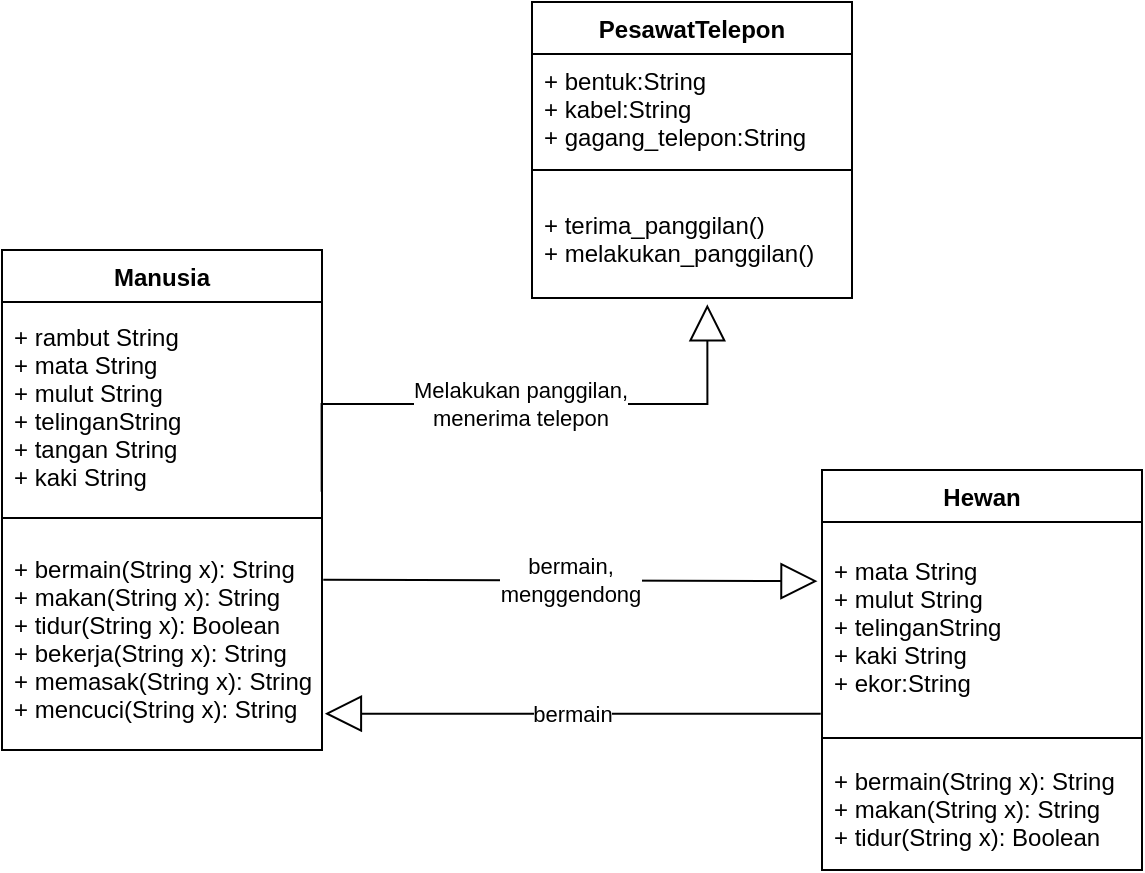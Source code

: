 <mxfile version="20.0.1" type="device"><diagram id="UTbwyY3HApZcOCmCuvGf" name="Page-1"><mxGraphModel dx="1038" dy="547" grid="0" gridSize="10" guides="1" tooltips="1" connect="1" arrows="1" fold="1" page="1" pageScale="1" pageWidth="850" pageHeight="1100" math="0" shadow="0"><root><mxCell id="0"/><mxCell id="1" parent="0"/><mxCell id="UaC_12tYNEojQ-l4s8Sv-1" value="PesawatTelepon" style="swimlane;fontStyle=1;align=center;verticalAlign=top;childLayout=stackLayout;horizontal=1;startSize=26;horizontalStack=0;resizeParent=1;resizeParentMax=0;resizeLast=0;collapsible=1;marginBottom=0;" vertex="1" parent="1"><mxGeometry x="345" y="138" width="160" height="148" as="geometry"/></mxCell><mxCell id="UaC_12tYNEojQ-l4s8Sv-2" value="+ bentuk:String&#10;+ kabel:String&#10;+ gagang_telepon:String" style="text;strokeColor=none;fillColor=none;align=left;verticalAlign=middle;spacingLeft=4;spacingRight=4;overflow=hidden;rotatable=0;points=[[0,0.5],[1,0.5]];portConstraint=eastwest;" vertex="1" parent="UaC_12tYNEojQ-l4s8Sv-1"><mxGeometry y="26" width="160" height="54" as="geometry"/></mxCell><mxCell id="UaC_12tYNEojQ-l4s8Sv-3" value="" style="line;strokeWidth=1;fillColor=none;align=left;verticalAlign=middle;spacingTop=-1;spacingLeft=3;spacingRight=3;rotatable=0;labelPosition=right;points=[];portConstraint=eastwest;" vertex="1" parent="UaC_12tYNEojQ-l4s8Sv-1"><mxGeometry y="80" width="160" height="8" as="geometry"/></mxCell><mxCell id="UaC_12tYNEojQ-l4s8Sv-4" value="+ terima_panggilan()&#10;+ melakukan_panggilan()" style="text;strokeColor=none;fillColor=none;align=left;verticalAlign=middle;spacingLeft=4;spacingRight=4;overflow=hidden;rotatable=0;points=[[0,0.5],[1,0.5]];portConstraint=eastwest;" vertex="1" parent="UaC_12tYNEojQ-l4s8Sv-1"><mxGeometry y="88" width="160" height="60" as="geometry"/></mxCell><mxCell id="UaC_12tYNEojQ-l4s8Sv-5" value="Manusia" style="swimlane;fontStyle=1;align=center;verticalAlign=top;childLayout=stackLayout;horizontal=1;startSize=26;horizontalStack=0;resizeParent=1;resizeParentMax=0;resizeLast=0;collapsible=1;marginBottom=0;spacingTop=0;" vertex="1" parent="1"><mxGeometry x="80" y="262" width="160" height="250" as="geometry"/></mxCell><mxCell id="UaC_12tYNEojQ-l4s8Sv-6" value="+ rambut String&#10;+ mata String&#10;+ mulut String&#10;+ telinganString&#10;+ tangan String&#10;+ kaki String" style="text;strokeColor=none;fillColor=none;align=left;verticalAlign=middle;spacingLeft=4;spacingRight=4;overflow=hidden;rotatable=0;points=[[0,0.5],[1,0.5]];portConstraint=eastwest;" vertex="1" parent="UaC_12tYNEojQ-l4s8Sv-5"><mxGeometry y="26" width="160" height="104" as="geometry"/></mxCell><mxCell id="UaC_12tYNEojQ-l4s8Sv-7" value="" style="line;strokeWidth=1;fillColor=none;align=left;verticalAlign=middle;spacingTop=-1;spacingLeft=3;spacingRight=3;rotatable=0;labelPosition=right;points=[];portConstraint=eastwest;" vertex="1" parent="UaC_12tYNEojQ-l4s8Sv-5"><mxGeometry y="130" width="160" height="8" as="geometry"/></mxCell><mxCell id="UaC_12tYNEojQ-l4s8Sv-8" value="+ bermain(String x): String&#10;+ makan(String x): String&#10;+ tidur(String x): Boolean&#10;+ bekerja(String x): String&#10;+ memasak(String x): String&#10;+ mencuci(String x): String" style="text;strokeColor=none;fillColor=none;align=left;verticalAlign=middle;spacingLeft=4;spacingRight=4;overflow=hidden;rotatable=0;points=[[0,0.5],[1,0.5]];portConstraint=eastwest;" vertex="1" parent="UaC_12tYNEojQ-l4s8Sv-5"><mxGeometry y="138" width="160" height="112" as="geometry"/></mxCell><mxCell id="UaC_12tYNEojQ-l4s8Sv-9" value="Hewan" style="swimlane;fontStyle=1;align=center;verticalAlign=top;childLayout=stackLayout;horizontal=1;startSize=26;horizontalStack=0;resizeParent=1;resizeParentMax=0;resizeLast=0;collapsible=1;marginBottom=0;" vertex="1" parent="1"><mxGeometry x="490" y="372" width="160" height="200" as="geometry"/></mxCell><mxCell id="UaC_12tYNEojQ-l4s8Sv-10" value="+ mata String&#10;+ mulut String&#10;+ telinganString&#10;+ kaki String&#10;+ ekor:String" style="text;strokeColor=none;fillColor=none;align=left;verticalAlign=middle;spacingLeft=4;spacingRight=4;overflow=hidden;rotatable=0;points=[[0,0.5],[1,0.5]];portConstraint=eastwest;" vertex="1" parent="UaC_12tYNEojQ-l4s8Sv-9"><mxGeometry y="26" width="160" height="104" as="geometry"/></mxCell><mxCell id="UaC_12tYNEojQ-l4s8Sv-11" value="" style="line;strokeWidth=1;fillColor=none;align=left;verticalAlign=middle;spacingTop=-1;spacingLeft=3;spacingRight=3;rotatable=0;labelPosition=right;points=[];portConstraint=eastwest;" vertex="1" parent="UaC_12tYNEojQ-l4s8Sv-9"><mxGeometry y="130" width="160" height="8" as="geometry"/></mxCell><mxCell id="UaC_12tYNEojQ-l4s8Sv-12" value="+ bermain(String x): String&#10;+ makan(String x): String&#10;+ tidur(String x): Boolean" style="text;strokeColor=none;fillColor=none;align=left;verticalAlign=middle;spacingLeft=4;spacingRight=4;overflow=hidden;rotatable=0;points=[[0,0.5],[1,0.5]];portConstraint=eastwest;" vertex="1" parent="UaC_12tYNEojQ-l4s8Sv-9"><mxGeometry y="138" width="160" height="62" as="geometry"/></mxCell><mxCell id="UaC_12tYNEojQ-l4s8Sv-13" value="bermain" style="endArrow=block;endSize=16;endFill=0;html=1;rounded=0;entryX=1.009;entryY=0.918;entryDx=0;entryDy=0;entryPerimeter=0;exitX=-0.004;exitY=1.008;exitDx=0;exitDy=0;exitPerimeter=0;" edge="1" parent="1"><mxGeometry width="160" relative="1" as="geometry"><mxPoint x="489.36" y="493.832" as="sourcePoint"/><mxPoint x="241.44" y="493.816" as="targetPoint"/></mxGeometry></mxCell><mxCell id="UaC_12tYNEojQ-l4s8Sv-14" value="bermain,&lt;br&gt;menggendong" style="endArrow=block;endSize=16;endFill=0;html=1;rounded=0;entryX=-0.014;entryY=0.246;entryDx=0;entryDy=0;entryPerimeter=0;exitX=1.004;exitY=0.204;exitDx=0;exitDy=0;exitPerimeter=0;" edge="1" parent="1"><mxGeometry width="160" relative="1" as="geometry"><mxPoint x="240.64" y="426.848" as="sourcePoint"/><mxPoint x="487.76" y="427.584" as="targetPoint"/></mxGeometry></mxCell><mxCell id="UaC_12tYNEojQ-l4s8Sv-15" value="Melakukan panggilan,&lt;br&gt;menerima telepon" style="endArrow=block;endSize=16;endFill=0;html=1;rounded=0;entryX=0.548;entryY=1.053;entryDx=0;entryDy=0;entryPerimeter=0;exitX=0.999;exitY=0.912;exitDx=0;exitDy=0;exitPerimeter=0;edgeStyle=orthogonalEdgeStyle;" edge="1" parent="1" source="UaC_12tYNEojQ-l4s8Sv-6" target="UaC_12tYNEojQ-l4s8Sv-4"><mxGeometry width="160" relative="1" as="geometry"><mxPoint x="250.64" y="388.848" as="sourcePoint"/><mxPoint x="497.76" y="389.584" as="targetPoint"/><Array as="points"><mxPoint x="433" y="339"/></Array></mxGeometry></mxCell></root></mxGraphModel></diagram></mxfile>